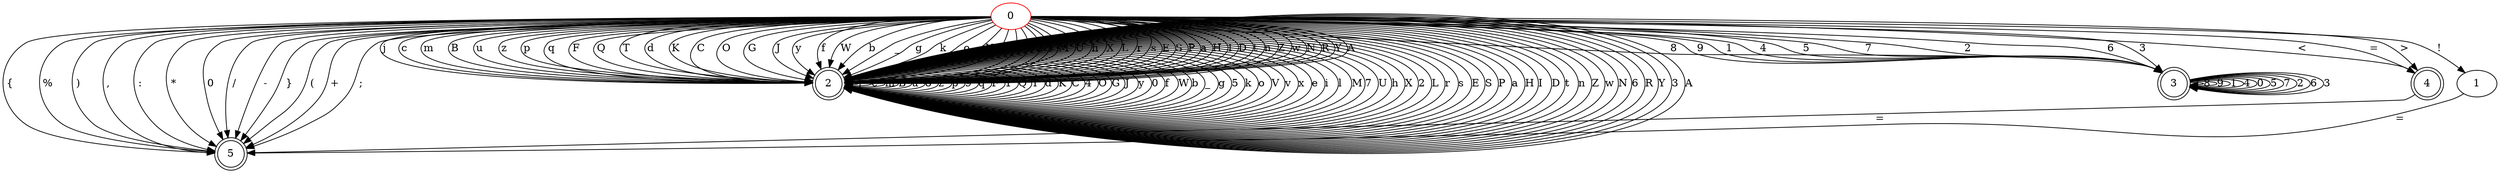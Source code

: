 // graph_fa
digraph {
	0 -> 5 [label="{"]
	0 -> 2 [label=j]
	0 -> 2 [label=c]
	0 -> 2 [label=m]
	0 -> 2 [label=B]
	0 -> 2 [label=u]
	0 -> 3 [label=8]
	0 -> 2 [label=z]
	0 -> 2 [label=p]
	0 -> 3 [label=9]
	0 -> 5 [label="%"]
	0 -> 5 [label=")"]
	0 -> 2 [label=q]
	0 -> 2 [label=F]
	0 -> 5 [label=","]
	0 -> 3 [label=1]
	0 -> 2 [label=Q]
	0 -> 2 [label=T]
	0 -> 2 [label=d]
	0 -> 2 [label=K]
	0 -> 2 [label=C]
	0 -> 3 [label=4]
	0 -> 5 [label=":"]
	0 -> 2 [label=O]
	0 -> 2 [label=G]
	0 -> 5 [label="*"]
	0 -> 2 [label=J]
	0 -> 2 [label=y]
	0 -> 5 [label=0]
	0 -> 2 [label=f]
	0 -> 4 [label="<"]
	0 -> 2 [label=W]
	0 -> 2 [label=b]
	0 -> 2 [label=_]
	0 -> 2 [label=g]
	0 -> 5 [label="/"]
	0 -> 3 [label=5]
	0 -> 2 [label=k]
	0 -> 2 [label=o]
	0 -> 2 [label=V]
	0 -> 2 [label=v]
	0 -> 2 [label=x]
	0 -> 2 [label=e]
	0 -> 2 [label=i]
	0 -> 5 [label="-"]
	0 -> 2 [label=l]
	0 -> 2 [label=M]
	0 -> 3 [label=7]
	0 -> 2 [label=U]
	0 -> 4 [label="="]
	0 -> 5 [label="}"]
	0 -> 2 [label=h]
	0 -> 2 [label=X]
	0 -> 3 [label=2]
	0 -> 5 [label="("]
	0 -> 2 [label=L]
	0 -> 2 [label=r]
	0 -> 2 [label=s]
	0 -> 5 [label="+"]
	0 -> 2 [label=E]
	0 -> 2 [label=S]
	0 -> 2 [label=P]
	0 -> 2 [label=a]
	0 -> 2 [label=H]
	0 -> 2 [label=I]
	0 -> 2 [label=D]
	0 -> 4 [label=">"]
	0 -> 2 [label=t]
	0 -> 2 [label=n]
	0 -> 2 [label=Z]
	0 -> 2 [label=w]
	0 -> 2 [label=N]
	0 -> 5 [label=";"]
	0 -> 3 [label=6]
	0 -> 2 [label=R]
	0 -> 2 [label=Y]
	0 -> 3 [label=3]
	0 -> 1 [label="!"]
	0 -> 2 [label=A]
	3 -> 3 [label=8]
	3 -> 3 [label=9]
	3 -> 3 [label=1]
	3 -> 3 [label=4]
	3 -> 3 [label=0]
	3 -> 3 [label=5]
	3 -> 3 [label=7]
	3 -> 3 [label=2]
	3 -> 3 [label=6]
	3 -> 3 [label=3]
	4 -> 5 [label="="]
	1 -> 5 [label="="]
	2 -> 2 [label=j]
	2 -> 2 [label=c]
	2 -> 2 [label=m]
	2 -> 2 [label=B]
	2 -> 2 [label=u]
	2 -> 2 [label=8]
	2 -> 2 [label=z]
	2 -> 2 [label=p]
	2 -> 2 [label=9]
	2 -> 2 [label=q]
	2 -> 2 [label=F]
	2 -> 2 [label=1]
	2 -> 2 [label=Q]
	2 -> 2 [label=T]
	2 -> 2 [label=d]
	2 -> 2 [label=K]
	2 -> 2 [label=C]
	2 -> 2 [label=4]
	2 -> 2 [label=O]
	2 -> 2 [label=G]
	2 -> 2 [label=J]
	2 -> 2 [label=y]
	2 -> 2 [label=0]
	2 -> 2 [label=f]
	2 -> 2 [label=W]
	2 -> 2 [label=b]
	2 -> 2 [label=_]
	2 -> 2 [label=g]
	2 -> 2 [label=5]
	2 -> 2 [label=k]
	2 -> 2 [label=o]
	2 -> 2 [label=V]
	2 -> 2 [label=v]
	2 -> 2 [label=x]
	2 -> 2 [label=e]
	2 -> 2 [label=i]
	2 -> 2 [label=l]
	2 -> 2 [label=M]
	2 -> 2 [label=7]
	2 -> 2 [label=U]
	2 -> 2 [label=h]
	2 -> 2 [label=X]
	2 -> 2 [label=2]
	2 -> 2 [label=L]
	2 -> 2 [label=r]
	2 -> 2 [label=s]
	2 -> 2 [label=E]
	2 -> 2 [label=S]
	2 -> 2 [label=P]
	2 -> 2 [label=a]
	2 -> 2 [label=H]
	2 -> 2 [label=I]
	2 -> 2 [label=D]
	2 -> 2 [label=t]
	2 -> 2 [label=n]
	2 -> 2 [label=Z]
	2 -> 2 [label=w]
	2 -> 2 [label=N]
	2 -> 2 [label=6]
	2 -> 2 [label=R]
	2 -> 2 [label=Y]
	2 -> 2 [label=3]
	2 -> 2 [label=A]
	0 [color=red]
	3 [shape=doublecircle]
	4 [shape=doublecircle]
	2 [shape=doublecircle]
	5 [shape=doublecircle]
}
